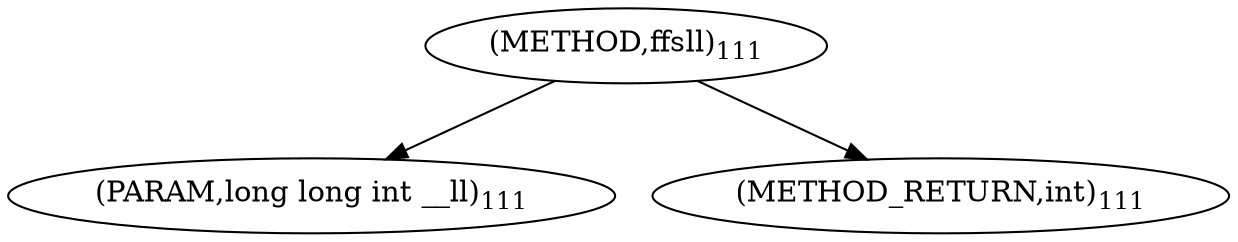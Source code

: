 digraph "ffsll" {  
"98960" [label = <(METHOD,ffsll)<SUB>111</SUB>> ]
"98961" [label = <(PARAM,long long int __ll)<SUB>111</SUB>> ]
"98962" [label = <(METHOD_RETURN,int)<SUB>111</SUB>> ]
  "98960" -> "98961" 
  "98960" -> "98962" 
}
